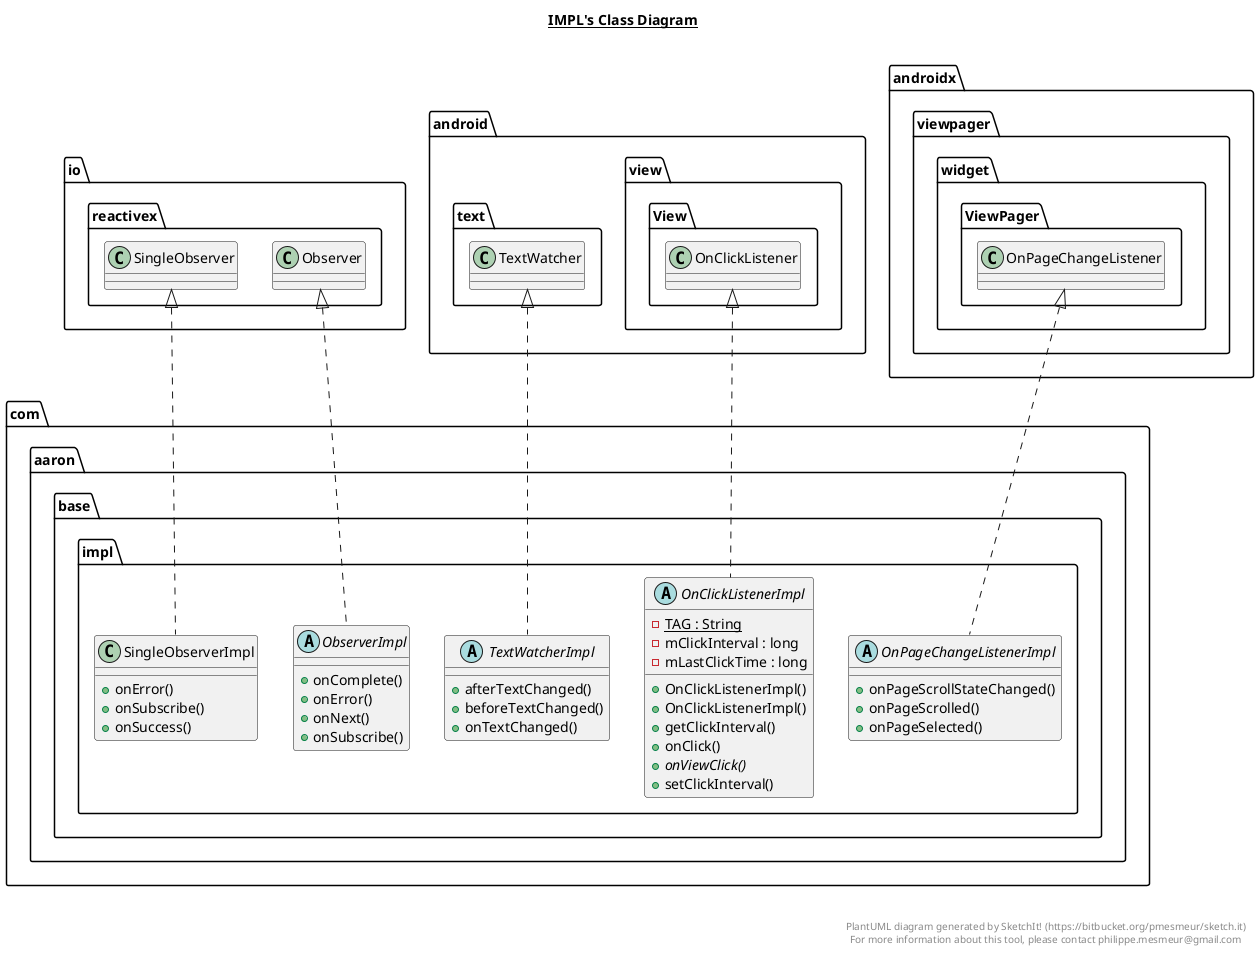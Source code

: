 @startuml

title __IMPL's Class Diagram__\n

  namespace com.aaron.base {
    namespace impl {
      abstract class com.aaron.base.impl.ObserverImpl {
          + onComplete()
          + onError()
          + onNext()
          + onSubscribe()
      }
    }
  }
  

  namespace com.aaron.base {
    namespace impl {
      abstract class com.aaron.base.impl.OnClickListenerImpl {
          {static} - TAG : String
          - mClickInterval : long
          - mLastClickTime : long
          + OnClickListenerImpl()
          + OnClickListenerImpl()
          + getClickInterval()
          + onClick()
          {abstract} + onViewClick()
          + setClickInterval()
      }
    }
  }
  

  namespace com.aaron.base {
    namespace impl {
      abstract class com.aaron.base.impl.OnPageChangeListenerImpl {
          + onPageScrollStateChanged()
          + onPageScrolled()
          + onPageSelected()
      }
    }
  }
  

  namespace com.aaron.base {
    namespace impl {
      class com.aaron.base.impl.SingleObserverImpl {
          + onError()
          + onSubscribe()
          + onSuccess()
      }
    }
  }
  

  namespace com.aaron.base {
    namespace impl {
      abstract class com.aaron.base.impl.TextWatcherImpl {
          + afterTextChanged()
          + beforeTextChanged()
          + onTextChanged()
      }
    }
  }
  

  com.aaron.base.impl.ObserverImpl .up.|> io.reactivex.Observer
  com.aaron.base.impl.OnClickListenerImpl .up.|> android.view.View.OnClickListener
  com.aaron.base.impl.OnPageChangeListenerImpl .up.|> androidx.viewpager.widget.ViewPager.OnPageChangeListener
  com.aaron.base.impl.SingleObserverImpl .up.|> io.reactivex.SingleObserver
  com.aaron.base.impl.TextWatcherImpl .up.|> android.text.TextWatcher


right footer


PlantUML diagram generated by SketchIt! (https://bitbucket.org/pmesmeur/sketch.it)
For more information about this tool, please contact philippe.mesmeur@gmail.com
endfooter

@enduml
